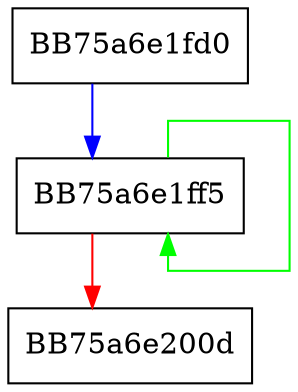 digraph MMX4_pabsd {
  node [shape="box"];
  graph [splines=ortho];
  BB75a6e1fd0 -> BB75a6e1ff5 [color="blue"];
  BB75a6e1ff5 -> BB75a6e1ff5 [color="green"];
  BB75a6e1ff5 -> BB75a6e200d [color="red"];
}